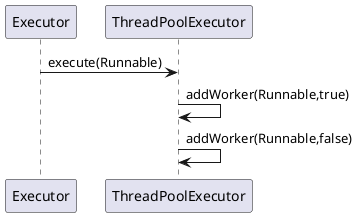 线程池执行流程
@startuml

Executor ->ThreadPoolExecutor: execute(Runnable)
/'线程数 < 核心线程数 直接创建worker 执行任务'/
ThreadPoolExecutor -> ThreadPoolExecutor:addWorker(Runnable,true)
/'线程数 超过 核心线程数，任务直接进入队列'/
/'队列已满，线程池 >= 最大线程数  -> 执行拒绝策略'/
/'队列已满，线程池 < 最大线程数  -> 创建线程并执行'/
ThreadPoolExecutor -> ThreadPoolExecutor:addWorker(Runnable,false)


@enduml

